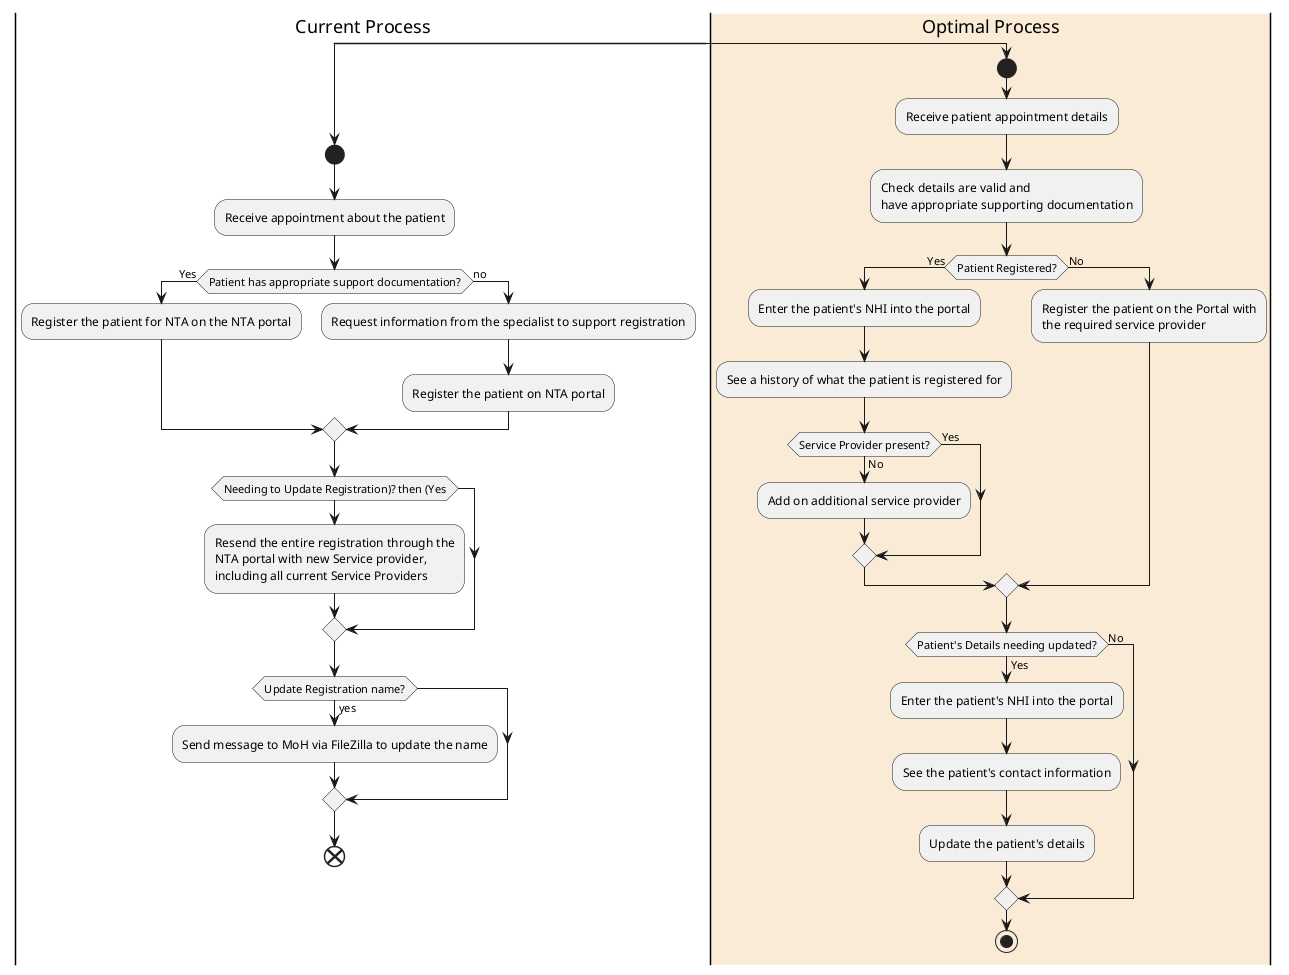 @startuml

split
  |Current Process|
  start
  :Receive appointment about the patient;
  if (Patient has appropriate support documentation?) then (Yes)
    :Register the patient for NTA on the NTA portal;
  else (no)
    :Request information from the specialist to support registration;
    :Register the patient on NTA portal;
  endif
  if (Needing to Update Registration)? then (Yes)
    :Resend the entire registration through the
    NTA portal with new Service provider, 
    including all current Service Providers;
  endif
  if (Update Registration name?) then (yes)
    :Send message to MoH via FileZilla to update the name;
  endif
  end

split again
  |#AntiqueWhite|Optimal Process|
  start
  :Receive patient appointment details;
  :Check details are valid and
  have appropriate supporting documentation;
  if (Patient Registered?) then (Yes)
      :Enter the patient's NHI into the portal;
      :See a history of what the patient is registered for;
      if (Service Provider present?) then (No)
        :Add on additional service provider;
      else (Yes)
      endif
  else (No)
      :Register the patient on the Portal with
      the required service provider;
  endif 
  
  if (Patient's Details needing updated?) then (Yes)
      :Enter the patient's NHI into the portal;
      :See the patient's contact information;
      :Update the patient's details;
  else (No)
  endif
  stop
end split
@enduml
